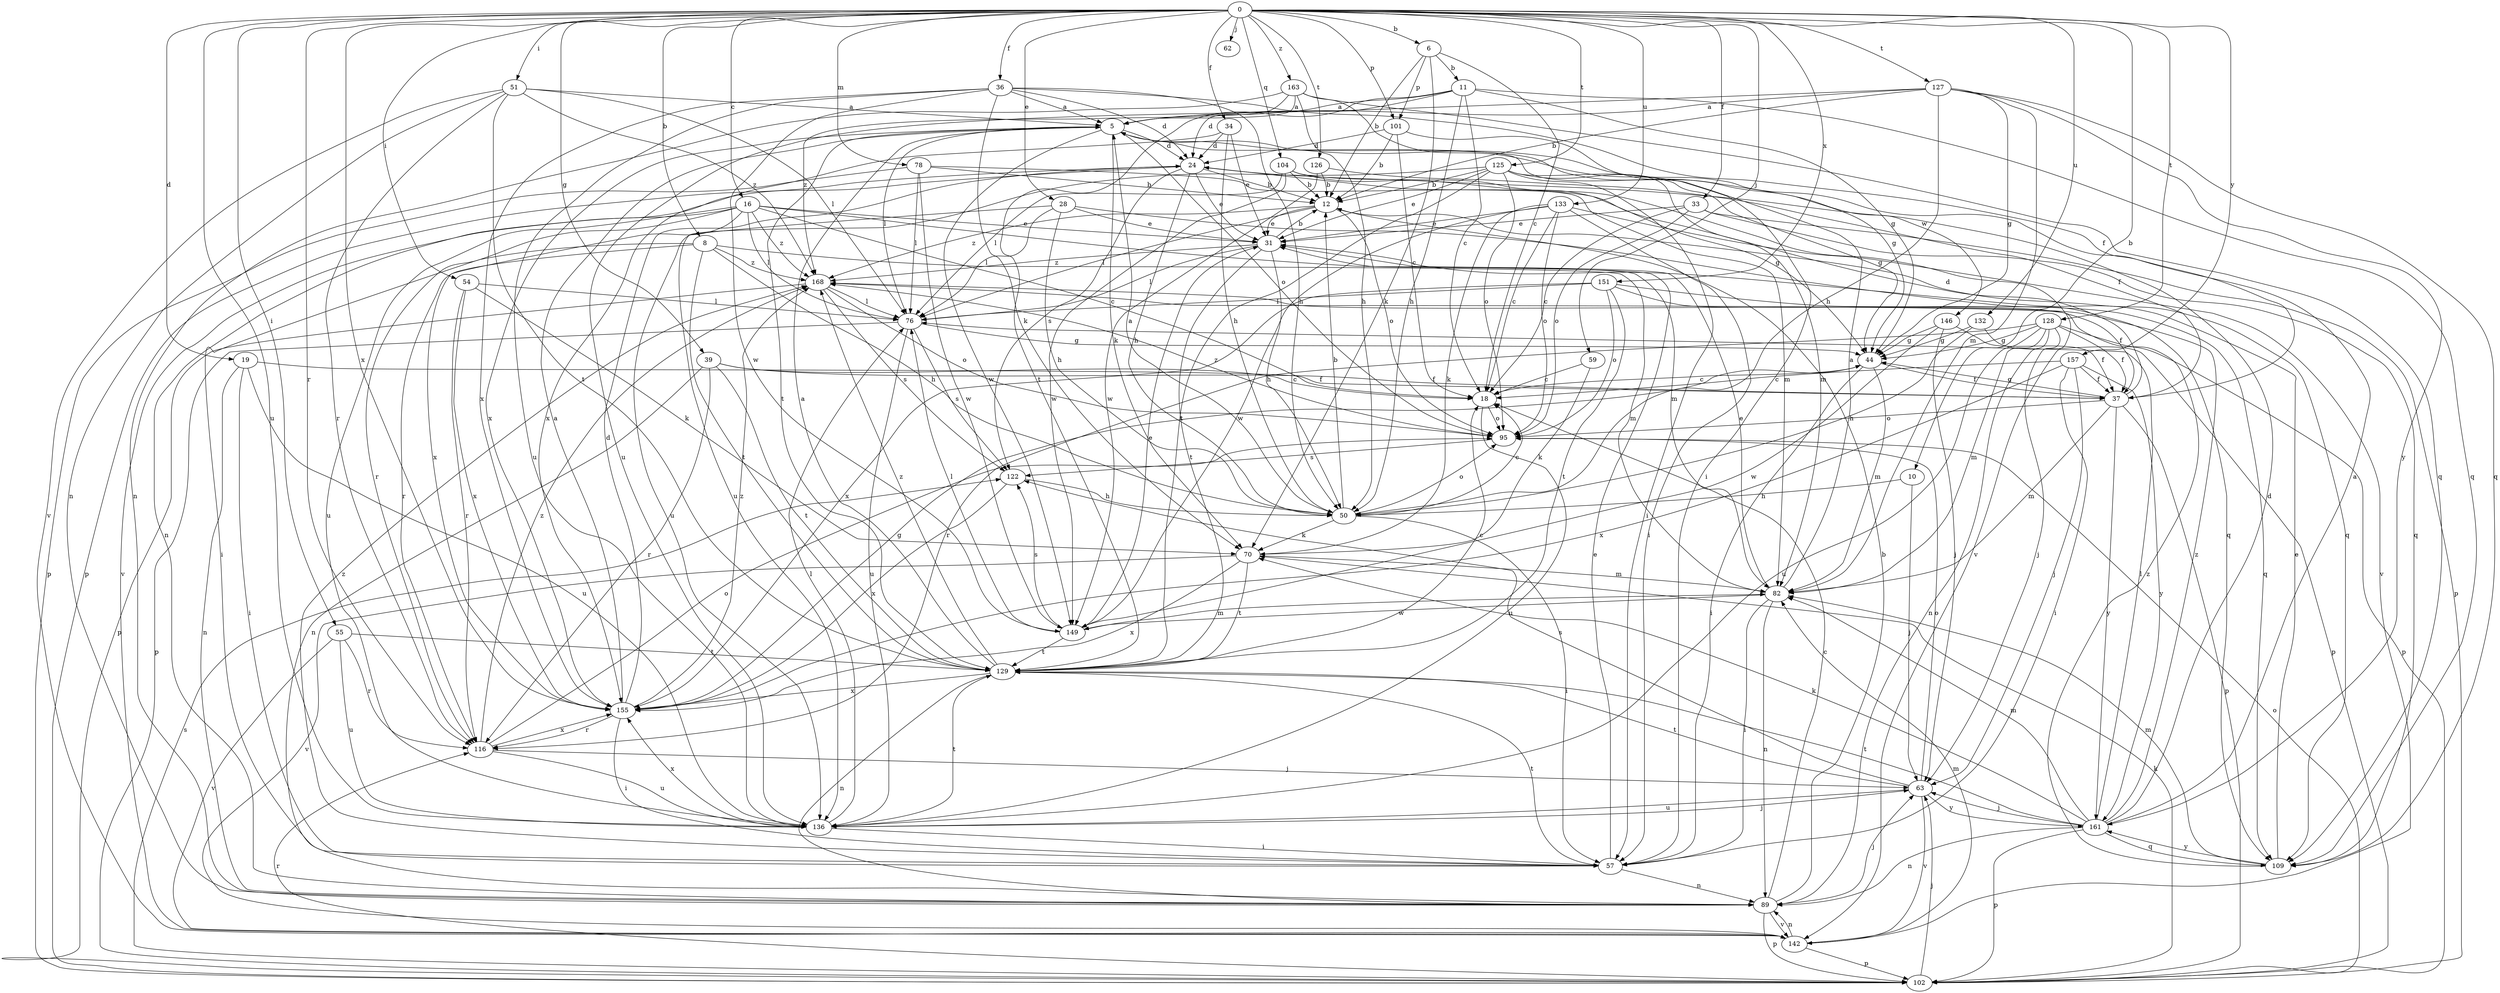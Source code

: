 strict digraph  {
0;
5;
6;
8;
10;
11;
12;
16;
18;
19;
24;
28;
31;
33;
34;
36;
37;
39;
44;
50;
51;
54;
55;
57;
59;
62;
63;
70;
76;
78;
82;
89;
95;
101;
102;
104;
109;
116;
122;
125;
126;
127;
128;
129;
132;
133;
136;
142;
146;
149;
151;
155;
157;
161;
163;
168;
0 -> 6  [label=b];
0 -> 8  [label=b];
0 -> 10  [label=b];
0 -> 16  [label=c];
0 -> 19  [label=d];
0 -> 28  [label=e];
0 -> 33  [label=f];
0 -> 34  [label=f];
0 -> 36  [label=f];
0 -> 39  [label=g];
0 -> 51  [label=i];
0 -> 54  [label=i];
0 -> 55  [label=i];
0 -> 59  [label=j];
0 -> 62  [label=j];
0 -> 78  [label=m];
0 -> 101  [label=p];
0 -> 104  [label=q];
0 -> 116  [label=r];
0 -> 125  [label=t];
0 -> 126  [label=t];
0 -> 127  [label=t];
0 -> 128  [label=t];
0 -> 132  [label=u];
0 -> 133  [label=u];
0 -> 136  [label=u];
0 -> 151  [label=x];
0 -> 155  [label=x];
0 -> 157  [label=y];
0 -> 163  [label=z];
5 -> 24  [label=d];
5 -> 70  [label=k];
5 -> 76  [label=l];
5 -> 95  [label=o];
5 -> 129  [label=t];
5 -> 146  [label=w];
5 -> 149  [label=w];
5 -> 155  [label=x];
6 -> 11  [label=b];
6 -> 12  [label=b];
6 -> 18  [label=c];
6 -> 70  [label=k];
6 -> 101  [label=p];
8 -> 50  [label=h];
8 -> 57  [label=i];
8 -> 82  [label=m];
8 -> 116  [label=r];
8 -> 129  [label=t];
8 -> 168  [label=z];
10 -> 50  [label=h];
10 -> 63  [label=j];
11 -> 5  [label=a];
11 -> 18  [label=c];
11 -> 24  [label=d];
11 -> 44  [label=g];
11 -> 50  [label=h];
11 -> 109  [label=q];
11 -> 129  [label=t];
12 -> 31  [label=e];
12 -> 76  [label=l];
12 -> 95  [label=o];
12 -> 109  [label=q];
12 -> 168  [label=z];
16 -> 18  [label=c];
16 -> 31  [label=e];
16 -> 76  [label=l];
16 -> 82  [label=m];
16 -> 116  [label=r];
16 -> 136  [label=u];
16 -> 142  [label=v];
16 -> 155  [label=x];
16 -> 168  [label=z];
18 -> 95  [label=o];
18 -> 136  [label=u];
19 -> 37  [label=f];
19 -> 57  [label=i];
19 -> 89  [label=n];
19 -> 136  [label=u];
24 -> 12  [label=b];
24 -> 31  [label=e];
24 -> 50  [label=h];
24 -> 89  [label=n];
24 -> 102  [label=p];
24 -> 122  [label=s];
28 -> 31  [label=e];
28 -> 50  [label=h];
28 -> 76  [label=l];
28 -> 109  [label=q];
28 -> 136  [label=u];
31 -> 12  [label=b];
31 -> 50  [label=h];
31 -> 76  [label=l];
31 -> 129  [label=t];
31 -> 168  [label=z];
33 -> 18  [label=c];
33 -> 31  [label=e];
33 -> 95  [label=o];
33 -> 102  [label=p];
33 -> 109  [label=q];
34 -> 24  [label=d];
34 -> 31  [label=e];
34 -> 50  [label=h];
34 -> 155  [label=x];
36 -> 5  [label=a];
36 -> 24  [label=d];
36 -> 37  [label=f];
36 -> 50  [label=h];
36 -> 70  [label=k];
36 -> 136  [label=u];
36 -> 149  [label=w];
36 -> 155  [label=x];
37 -> 24  [label=d];
37 -> 44  [label=g];
37 -> 82  [label=m];
37 -> 95  [label=o];
37 -> 102  [label=p];
37 -> 161  [label=y];
39 -> 18  [label=c];
39 -> 37  [label=f];
39 -> 89  [label=n];
39 -> 116  [label=r];
39 -> 129  [label=t];
44 -> 18  [label=c];
44 -> 37  [label=f];
44 -> 57  [label=i];
44 -> 82  [label=m];
50 -> 5  [label=a];
50 -> 12  [label=b];
50 -> 18  [label=c];
50 -> 57  [label=i];
50 -> 70  [label=k];
50 -> 95  [label=o];
51 -> 5  [label=a];
51 -> 76  [label=l];
51 -> 89  [label=n];
51 -> 116  [label=r];
51 -> 129  [label=t];
51 -> 142  [label=v];
51 -> 168  [label=z];
54 -> 70  [label=k];
54 -> 76  [label=l];
54 -> 116  [label=r];
54 -> 155  [label=x];
55 -> 116  [label=r];
55 -> 129  [label=t];
55 -> 136  [label=u];
55 -> 142  [label=v];
57 -> 31  [label=e];
57 -> 89  [label=n];
57 -> 129  [label=t];
57 -> 168  [label=z];
59 -> 18  [label=c];
59 -> 70  [label=k];
63 -> 95  [label=o];
63 -> 122  [label=s];
63 -> 129  [label=t];
63 -> 136  [label=u];
63 -> 142  [label=v];
63 -> 161  [label=y];
70 -> 82  [label=m];
70 -> 129  [label=t];
70 -> 142  [label=v];
70 -> 155  [label=x];
76 -> 44  [label=g];
76 -> 102  [label=p];
76 -> 122  [label=s];
76 -> 136  [label=u];
78 -> 12  [label=b];
78 -> 76  [label=l];
78 -> 82  [label=m];
78 -> 102  [label=p];
78 -> 149  [label=w];
82 -> 5  [label=a];
82 -> 31  [label=e];
82 -> 57  [label=i];
82 -> 89  [label=n];
82 -> 149  [label=w];
89 -> 12  [label=b];
89 -> 18  [label=c];
89 -> 63  [label=j];
89 -> 102  [label=p];
89 -> 142  [label=v];
95 -> 122  [label=s];
95 -> 168  [label=z];
101 -> 12  [label=b];
101 -> 18  [label=c];
101 -> 24  [label=d];
101 -> 44  [label=g];
102 -> 63  [label=j];
102 -> 70  [label=k];
102 -> 95  [label=o];
102 -> 116  [label=r];
102 -> 122  [label=s];
104 -> 12  [label=b];
104 -> 44  [label=g];
104 -> 76  [label=l];
104 -> 142  [label=v];
104 -> 149  [label=w];
109 -> 31  [label=e];
109 -> 82  [label=m];
109 -> 161  [label=y];
109 -> 168  [label=z];
116 -> 63  [label=j];
116 -> 95  [label=o];
116 -> 136  [label=u];
116 -> 155  [label=x];
116 -> 168  [label=z];
122 -> 50  [label=h];
122 -> 155  [label=x];
125 -> 12  [label=b];
125 -> 31  [label=e];
125 -> 44  [label=g];
125 -> 57  [label=i];
125 -> 82  [label=m];
125 -> 95  [label=o];
125 -> 129  [label=t];
125 -> 136  [label=u];
126 -> 12  [label=b];
126 -> 37  [label=f];
126 -> 149  [label=w];
127 -> 5  [label=a];
127 -> 12  [label=b];
127 -> 44  [label=g];
127 -> 50  [label=h];
127 -> 82  [label=m];
127 -> 109  [label=q];
127 -> 136  [label=u];
127 -> 161  [label=y];
128 -> 37  [label=f];
128 -> 44  [label=g];
128 -> 63  [label=j];
128 -> 82  [label=m];
128 -> 89  [label=n];
128 -> 102  [label=p];
128 -> 116  [label=r];
128 -> 136  [label=u];
129 -> 5  [label=a];
129 -> 18  [label=c];
129 -> 89  [label=n];
129 -> 155  [label=x];
129 -> 168  [label=z];
132 -> 44  [label=g];
132 -> 50  [label=h];
132 -> 102  [label=p];
133 -> 18  [label=c];
133 -> 31  [label=e];
133 -> 57  [label=i];
133 -> 70  [label=k];
133 -> 95  [label=o];
133 -> 142  [label=v];
133 -> 149  [label=w];
136 -> 57  [label=i];
136 -> 63  [label=j];
136 -> 76  [label=l];
136 -> 129  [label=t];
136 -> 155  [label=x];
142 -> 82  [label=m];
142 -> 89  [label=n];
142 -> 102  [label=p];
146 -> 37  [label=f];
146 -> 44  [label=g];
146 -> 63  [label=j];
146 -> 149  [label=w];
149 -> 31  [label=e];
149 -> 76  [label=l];
149 -> 82  [label=m];
149 -> 122  [label=s];
149 -> 129  [label=t];
151 -> 37  [label=f];
151 -> 76  [label=l];
151 -> 95  [label=o];
151 -> 109  [label=q];
151 -> 129  [label=t];
151 -> 155  [label=x];
155 -> 5  [label=a];
155 -> 24  [label=d];
155 -> 44  [label=g];
155 -> 57  [label=i];
155 -> 116  [label=r];
155 -> 168  [label=z];
157 -> 18  [label=c];
157 -> 37  [label=f];
157 -> 57  [label=i];
157 -> 63  [label=j];
157 -> 155  [label=x];
157 -> 161  [label=y];
161 -> 5  [label=a];
161 -> 24  [label=d];
161 -> 63  [label=j];
161 -> 70  [label=k];
161 -> 76  [label=l];
161 -> 82  [label=m];
161 -> 89  [label=n];
161 -> 102  [label=p];
161 -> 109  [label=q];
161 -> 129  [label=t];
161 -> 168  [label=z];
163 -> 5  [label=a];
163 -> 50  [label=h];
163 -> 57  [label=i];
163 -> 89  [label=n];
163 -> 109  [label=q];
163 -> 168  [label=z];
168 -> 76  [label=l];
168 -> 95  [label=o];
168 -> 102  [label=p];
168 -> 122  [label=s];
}
